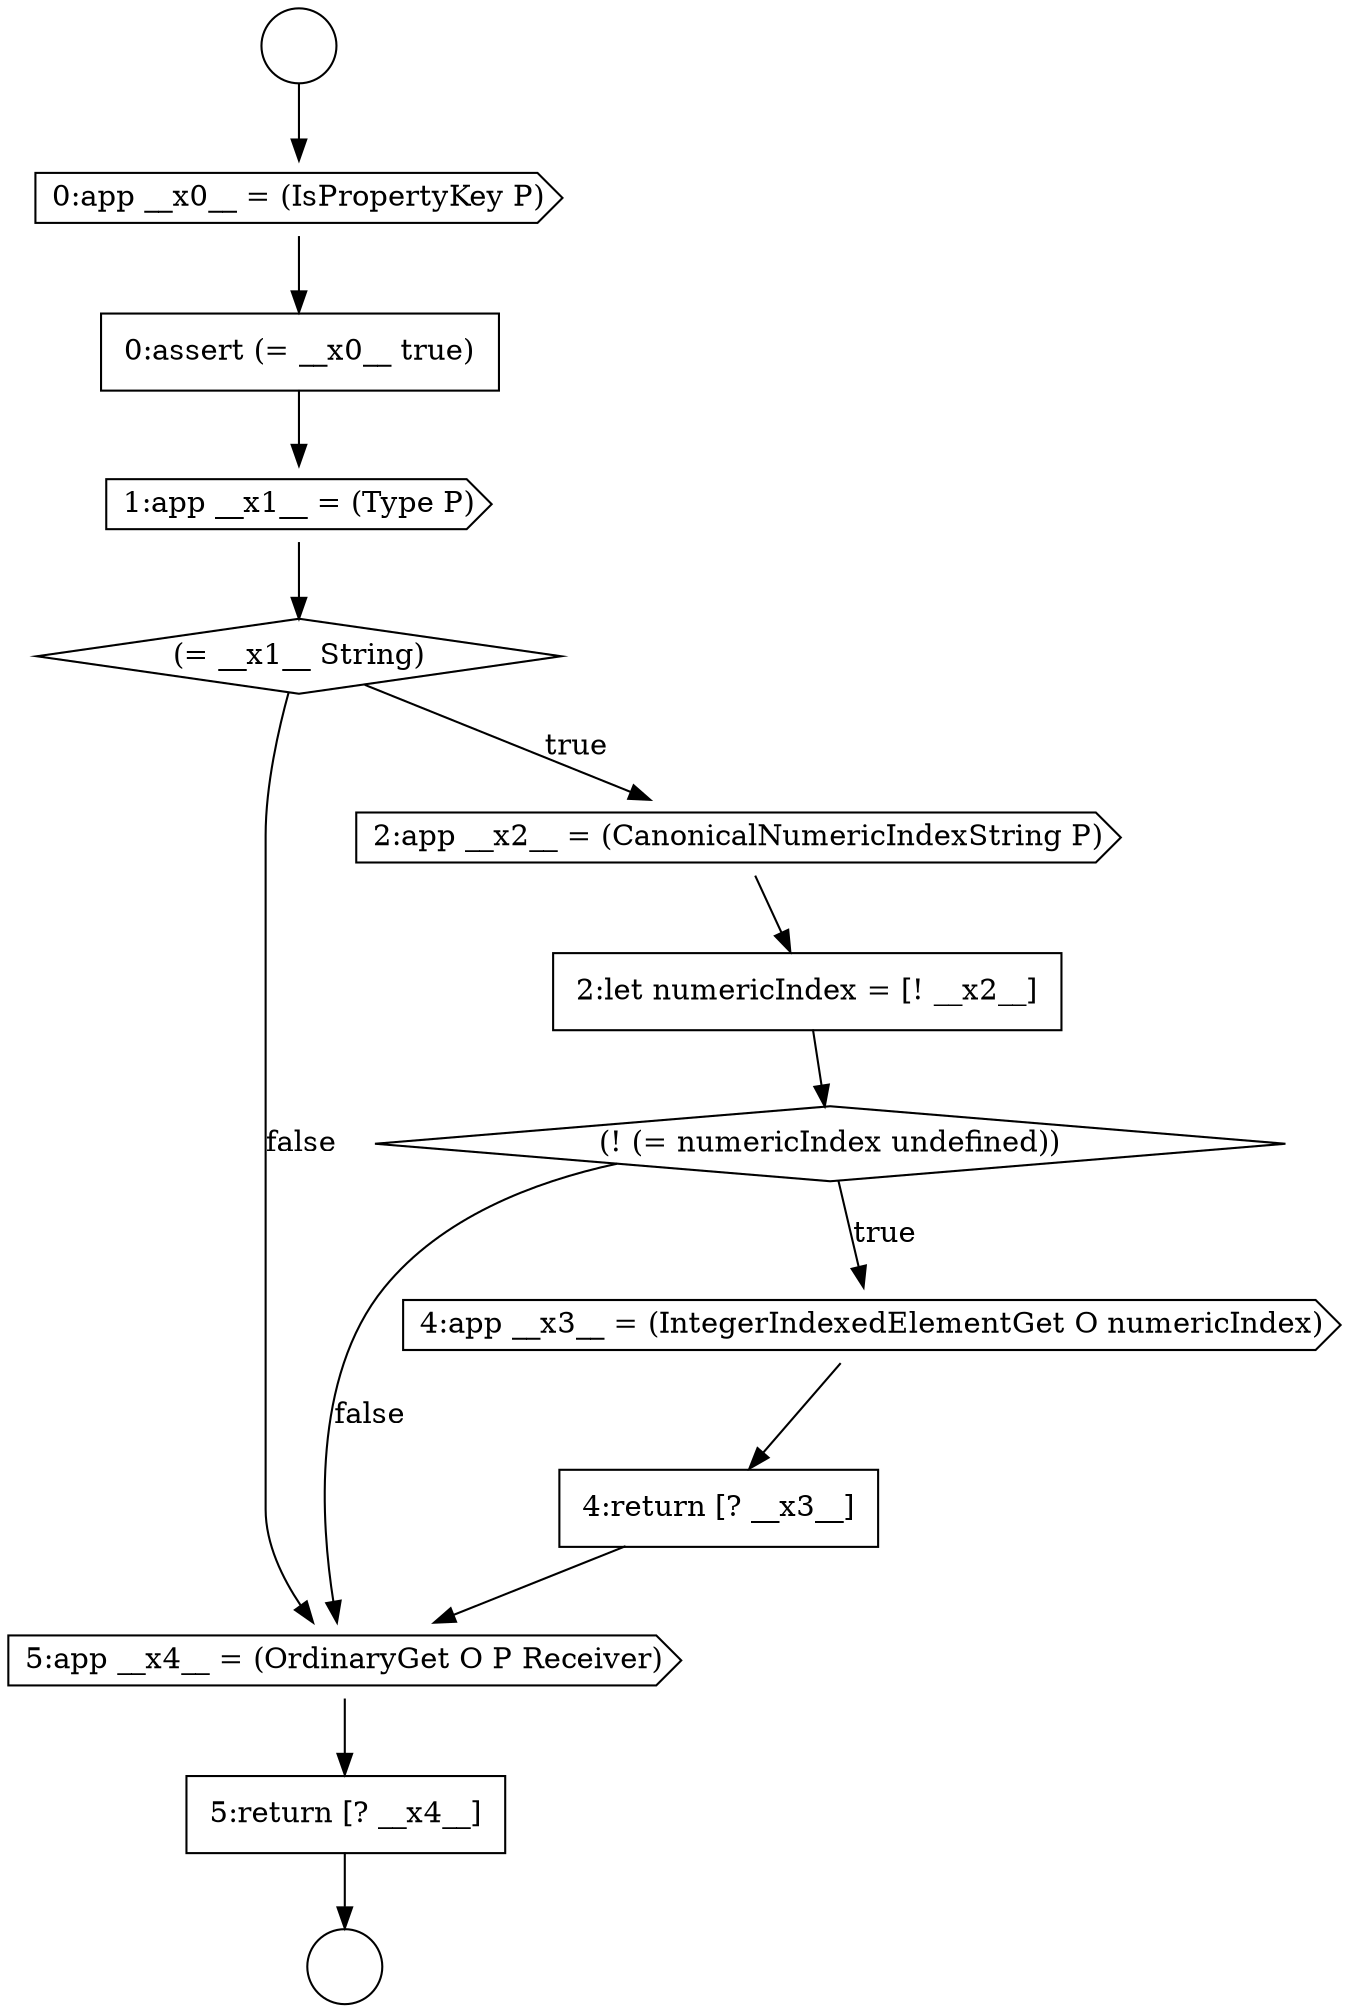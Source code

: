 digraph {
  node2463 [shape=cds, label=<<font color="black">0:app __x0__ = (IsPropertyKey P)</font>> color="black" fillcolor="white" style=filled]
  node2466 [shape=diamond, label=<<font color="black">(= __x1__ String)</font>> color="black" fillcolor="white" style=filled]
  node2469 [shape=diamond, label=<<font color="black">(! (= numericIndex undefined))</font>> color="black" fillcolor="white" style=filled]
  node2473 [shape=none, margin=0, label=<<font color="black">
    <table border="0" cellborder="1" cellspacing="0" cellpadding="10">
      <tr><td align="left">5:return [? __x4__]</td></tr>
    </table>
  </font>> color="black" fillcolor="white" style=filled]
  node2464 [shape=none, margin=0, label=<<font color="black">
    <table border="0" cellborder="1" cellspacing="0" cellpadding="10">
      <tr><td align="left">0:assert (= __x0__ true)</td></tr>
    </table>
  </font>> color="black" fillcolor="white" style=filled]
  node2472 [shape=cds, label=<<font color="black">5:app __x4__ = (OrdinaryGet O P Receiver)</font>> color="black" fillcolor="white" style=filled]
  node2465 [shape=cds, label=<<font color="black">1:app __x1__ = (Type P)</font>> color="black" fillcolor="white" style=filled]
  node2461 [shape=circle label=" " color="black" fillcolor="white" style=filled]
  node2471 [shape=none, margin=0, label=<<font color="black">
    <table border="0" cellborder="1" cellspacing="0" cellpadding="10">
      <tr><td align="left">4:return [? __x3__]</td></tr>
    </table>
  </font>> color="black" fillcolor="white" style=filled]
  node2468 [shape=none, margin=0, label=<<font color="black">
    <table border="0" cellborder="1" cellspacing="0" cellpadding="10">
      <tr><td align="left">2:let numericIndex = [! __x2__]</td></tr>
    </table>
  </font>> color="black" fillcolor="white" style=filled]
  node2462 [shape=circle label=" " color="black" fillcolor="white" style=filled]
  node2467 [shape=cds, label=<<font color="black">2:app __x2__ = (CanonicalNumericIndexString P)</font>> color="black" fillcolor="white" style=filled]
  node2470 [shape=cds, label=<<font color="black">4:app __x3__ = (IntegerIndexedElementGet O numericIndex)</font>> color="black" fillcolor="white" style=filled]
  node2470 -> node2471 [ color="black"]
  node2473 -> node2462 [ color="black"]
  node2464 -> node2465 [ color="black"]
  node2466 -> node2467 [label=<<font color="black">true</font>> color="black"]
  node2466 -> node2472 [label=<<font color="black">false</font>> color="black"]
  node2461 -> node2463 [ color="black"]
  node2468 -> node2469 [ color="black"]
  node2472 -> node2473 [ color="black"]
  node2471 -> node2472 [ color="black"]
  node2463 -> node2464 [ color="black"]
  node2465 -> node2466 [ color="black"]
  node2469 -> node2470 [label=<<font color="black">true</font>> color="black"]
  node2469 -> node2472 [label=<<font color="black">false</font>> color="black"]
  node2467 -> node2468 [ color="black"]
}
